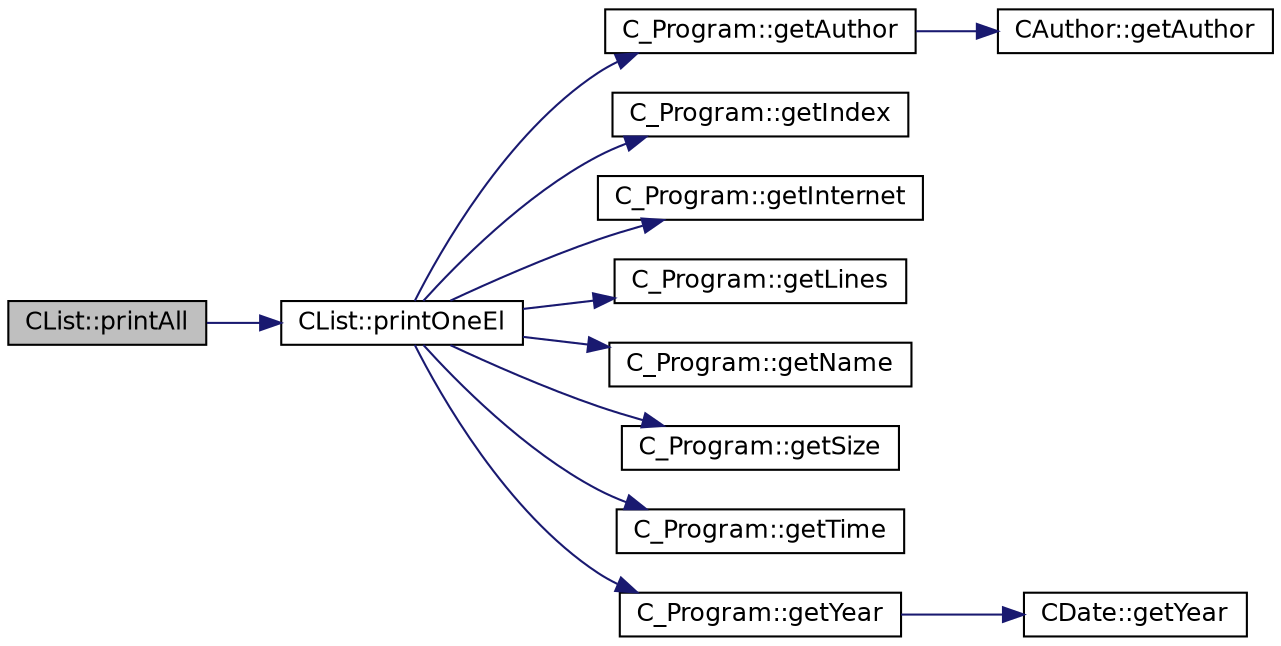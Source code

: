 digraph "CList::printAll"
{
 // LATEX_PDF_SIZE
  edge [fontname="Helvetica",fontsize="12",labelfontname="Helvetica",labelfontsize="12"];
  node [fontname="Helvetica",fontsize="12",shape=record];
  rankdir="LR";
  Node1 [label="CList::printAll",height=0.2,width=0.4,color="black", fillcolor="grey75", style="filled", fontcolor="black",tooltip=" "];
  Node1 -> Node2 [color="midnightblue",fontsize="12",style="solid",fontname="Helvetica"];
  Node2 [label="CList::printOneEl",height=0.2,width=0.4,color="black", fillcolor="white", style="filled",URL="$class_c_list.html#ab41616f89921a91b64f0bd4afc1c2115",tooltip=" "];
  Node2 -> Node3 [color="midnightblue",fontsize="12",style="solid",fontname="Helvetica"];
  Node3 [label="C_Program::getAuthor",height=0.2,width=0.4,color="black", fillcolor="white", style="filled",URL="$class_c___program.html#af7d01ee17677a85643fde2c9506b612c",tooltip=" "];
  Node3 -> Node4 [color="midnightblue",fontsize="12",style="solid",fontname="Helvetica"];
  Node4 [label="CAuthor::getAuthor",height=0.2,width=0.4,color="black", fillcolor="white", style="filled",URL="$class_c_author.html#a891a8c504fa138e9a83c49674190ad92",tooltip=" "];
  Node2 -> Node5 [color="midnightblue",fontsize="12",style="solid",fontname="Helvetica"];
  Node5 [label="C_Program::getIndex",height=0.2,width=0.4,color="black", fillcolor="white", style="filled",URL="$class_c___program.html#aa4b56d0ff0b46ff3455c557adc2722f6",tooltip=" "];
  Node2 -> Node6 [color="midnightblue",fontsize="12",style="solid",fontname="Helvetica"];
  Node6 [label="C_Program::getInternet",height=0.2,width=0.4,color="black", fillcolor="white", style="filled",URL="$class_c___program.html#ae8e9f4799817f31736f9e496cbca692f",tooltip=" "];
  Node2 -> Node7 [color="midnightblue",fontsize="12",style="solid",fontname="Helvetica"];
  Node7 [label="C_Program::getLines",height=0.2,width=0.4,color="black", fillcolor="white", style="filled",URL="$class_c___program.html#a4c4371f5d6a0da93321647a432caab9a",tooltip=" "];
  Node2 -> Node8 [color="midnightblue",fontsize="12",style="solid",fontname="Helvetica"];
  Node8 [label="C_Program::getName",height=0.2,width=0.4,color="black", fillcolor="white", style="filled",URL="$class_c___program.html#a3b4231c75132f78b63e10c5c63951b72",tooltip=" "];
  Node2 -> Node9 [color="midnightblue",fontsize="12",style="solid",fontname="Helvetica"];
  Node9 [label="C_Program::getSize",height=0.2,width=0.4,color="black", fillcolor="white", style="filled",URL="$class_c___program.html#a10d7c2efddfae0c80de6abd4fc41ac3c",tooltip=" "];
  Node2 -> Node10 [color="midnightblue",fontsize="12",style="solid",fontname="Helvetica"];
  Node10 [label="C_Program::getTime",height=0.2,width=0.4,color="black", fillcolor="white", style="filled",URL="$class_c___program.html#abccae9277a34642cbb5a52bafd1fca99",tooltip=" "];
  Node2 -> Node11 [color="midnightblue",fontsize="12",style="solid",fontname="Helvetica"];
  Node11 [label="C_Program::getYear",height=0.2,width=0.4,color="black", fillcolor="white", style="filled",URL="$class_c___program.html#a238a2fb27df21ca08a85aee0d61497d4",tooltip=" "];
  Node11 -> Node12 [color="midnightblue",fontsize="12",style="solid",fontname="Helvetica"];
  Node12 [label="CDate::getYear",height=0.2,width=0.4,color="black", fillcolor="white", style="filled",URL="$class_c_date.html#a33c54197a9cbf71d017fc12778fefc59",tooltip=" "];
}
